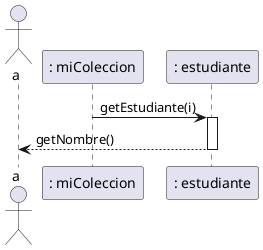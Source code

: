 /'Muestre en un diagrama de secuencias los detalles de las siguientes instrucciones escritas en
Java:

1. (miLista.getItem()).hacerAlgo()
2. miColeccion.getEstudiante(i).getNombre()
'/

@startuml EJERCICIO_A_1

actor a
participant ": miColeccion" as miColeccion
participant ": estudiante" as estudiante  

miColeccion -> estudiante : getEstudiante(i)
activate estudiante

estudiante --> a : getNombre()
deactivate estudiante

@enduml